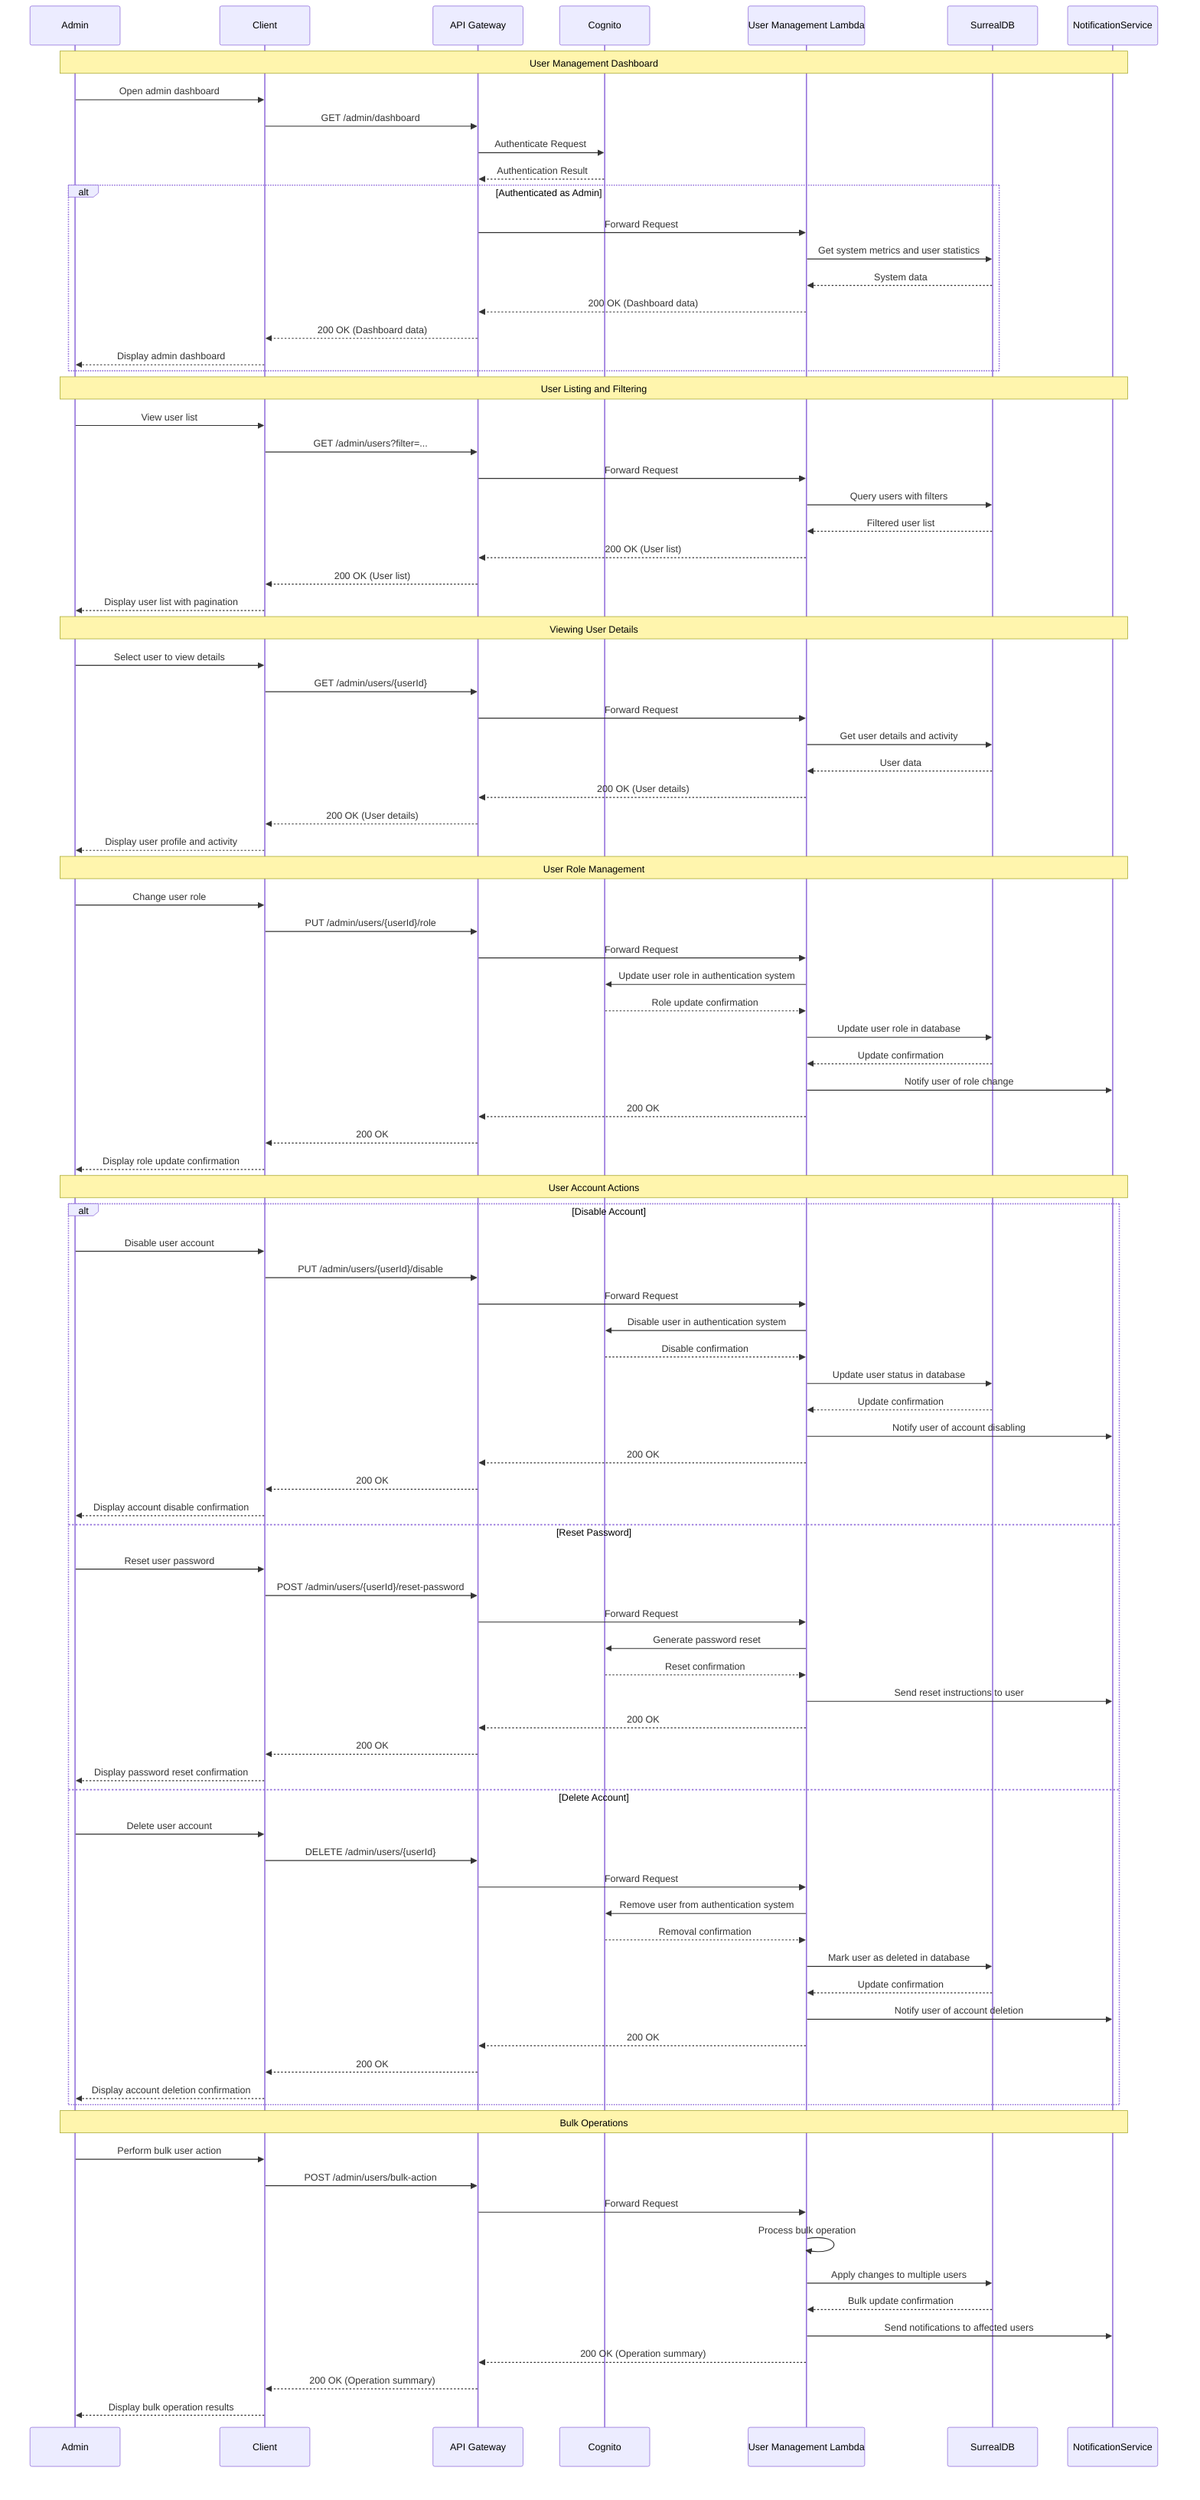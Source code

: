 sequenceDiagram
    participant Admin
    participant Client
    participant APIGateway as API Gateway
    participant Cognito
    participant AdminLambda as User Management Lambda
    participant SurrealDB
    participant NotificationService
    
    note over Admin, NotificationService: User Management Dashboard
    
    Admin->>Client: Open admin dashboard
    Client->>APIGateway: GET /admin/dashboard
    APIGateway->>Cognito: Authenticate Request
    Cognito-->>APIGateway: Authentication Result
    
    alt Authenticated as Admin
        APIGateway->>AdminLambda: Forward Request
        AdminLambda->>SurrealDB: Get system metrics and user statistics
        SurrealDB-->>AdminLambda: System data
        AdminLambda-->>APIGateway: 200 OK (Dashboard data)
        APIGateway-->>Client: 200 OK (Dashboard data)
        Client-->>Admin: Display admin dashboard
    end
    
    note over Admin, NotificationService: User Listing and Filtering
    
    Admin->>Client: View user list
    Client->>APIGateway: GET /admin/users?filter=...
    APIGateway->>AdminLambda: Forward Request
    AdminLambda->>SurrealDB: Query users with filters
    SurrealDB-->>AdminLambda: Filtered user list
    AdminLambda-->>APIGateway: 200 OK (User list)
    APIGateway-->>Client: 200 OK (User list)
    Client-->>Admin: Display user list with pagination
    
    note over Admin, NotificationService: Viewing User Details
    
    Admin->>Client: Select user to view details
    Client->>APIGateway: GET /admin/users/{userId}
    APIGateway->>AdminLambda: Forward Request
    AdminLambda->>SurrealDB: Get user details and activity
    SurrealDB-->>AdminLambda: User data
    AdminLambda-->>APIGateway: 200 OK (User details)
    APIGateway-->>Client: 200 OK (User details)
    Client-->>Admin: Display user profile and activity
    
    note over Admin, NotificationService: User Role Management
    
    Admin->>Client: Change user role
    Client->>APIGateway: PUT /admin/users/{userId}/role
    APIGateway->>AdminLambda: Forward Request
    AdminLambda->>Cognito: Update user role in authentication system
    Cognito-->>AdminLambda: Role update confirmation
    AdminLambda->>SurrealDB: Update user role in database
    SurrealDB-->>AdminLambda: Update confirmation
    AdminLambda->>NotificationService: Notify user of role change
    AdminLambda-->>APIGateway: 200 OK
    APIGateway-->>Client: 200 OK
    Client-->>Admin: Display role update confirmation
    
    note over Admin, NotificationService: User Account Actions
    
    alt Disable Account
        Admin->>Client: Disable user account
        Client->>APIGateway: PUT /admin/users/{userId}/disable
        APIGateway->>AdminLambda: Forward Request
        AdminLambda->>Cognito: Disable user in authentication system
        Cognito-->>AdminLambda: Disable confirmation
        AdminLambda->>SurrealDB: Update user status in database
        SurrealDB-->>AdminLambda: Update confirmation
        AdminLambda->>NotificationService: Notify user of account disabling
        AdminLambda-->>APIGateway: 200 OK
        APIGateway-->>Client: 200 OK
        Client-->>Admin: Display account disable confirmation
    else Reset Password
        Admin->>Client: Reset user password
        Client->>APIGateway: POST /admin/users/{userId}/reset-password
        APIGateway->>AdminLambda: Forward Request
        AdminLambda->>Cognito: Generate password reset
        Cognito-->>AdminLambda: Reset confirmation
        AdminLambda->>NotificationService: Send reset instructions to user
        AdminLambda-->>APIGateway: 200 OK
        APIGateway-->>Client: 200 OK
        Client-->>Admin: Display password reset confirmation
    else Delete Account
        Admin->>Client: Delete user account
        Client->>APIGateway: DELETE /admin/users/{userId}
        APIGateway->>AdminLambda: Forward Request
        AdminLambda->>Cognito: Remove user from authentication system
        Cognito-->>AdminLambda: Removal confirmation
        AdminLambda->>SurrealDB: Mark user as deleted in database
        SurrealDB-->>AdminLambda: Update confirmation
        AdminLambda->>NotificationService: Notify user of account deletion
        AdminLambda-->>APIGateway: 200 OK
        APIGateway-->>Client: 200 OK
        Client-->>Admin: Display account deletion confirmation
    end
    
    note over Admin, NotificationService: Bulk Operations
    
    Admin->>Client: Perform bulk user action
    Client->>APIGateway: POST /admin/users/bulk-action
    APIGateway->>AdminLambda: Forward Request
    AdminLambda->>AdminLambda: Process bulk operation
    AdminLambda->>SurrealDB: Apply changes to multiple users
    SurrealDB-->>AdminLambda: Bulk update confirmation
    AdminLambda->>NotificationService: Send notifications to affected users
    AdminLambda-->>APIGateway: 200 OK (Operation summary)
    APIGateway-->>Client: 200 OK (Operation summary)
    Client-->>Admin: Display bulk operation results